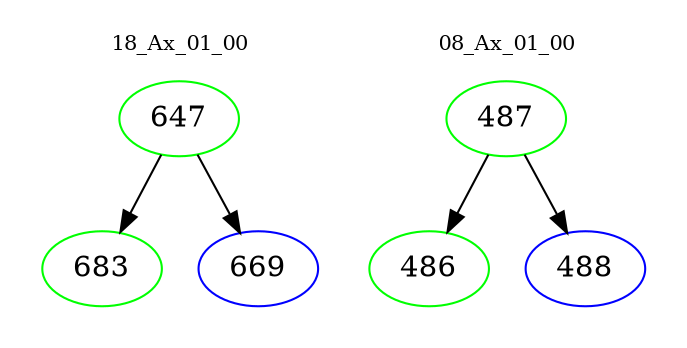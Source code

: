 digraph{
subgraph cluster_0 {
color = white
label = "18_Ax_01_00";
fontsize=10;
T0_647 [label="647", color="green"]
T0_647 -> T0_683 [color="black"]
T0_683 [label="683", color="green"]
T0_647 -> T0_669 [color="black"]
T0_669 [label="669", color="blue"]
}
subgraph cluster_1 {
color = white
label = "08_Ax_01_00";
fontsize=10;
T1_487 [label="487", color="green"]
T1_487 -> T1_486 [color="black"]
T1_486 [label="486", color="green"]
T1_487 -> T1_488 [color="black"]
T1_488 [label="488", color="blue"]
}
}
